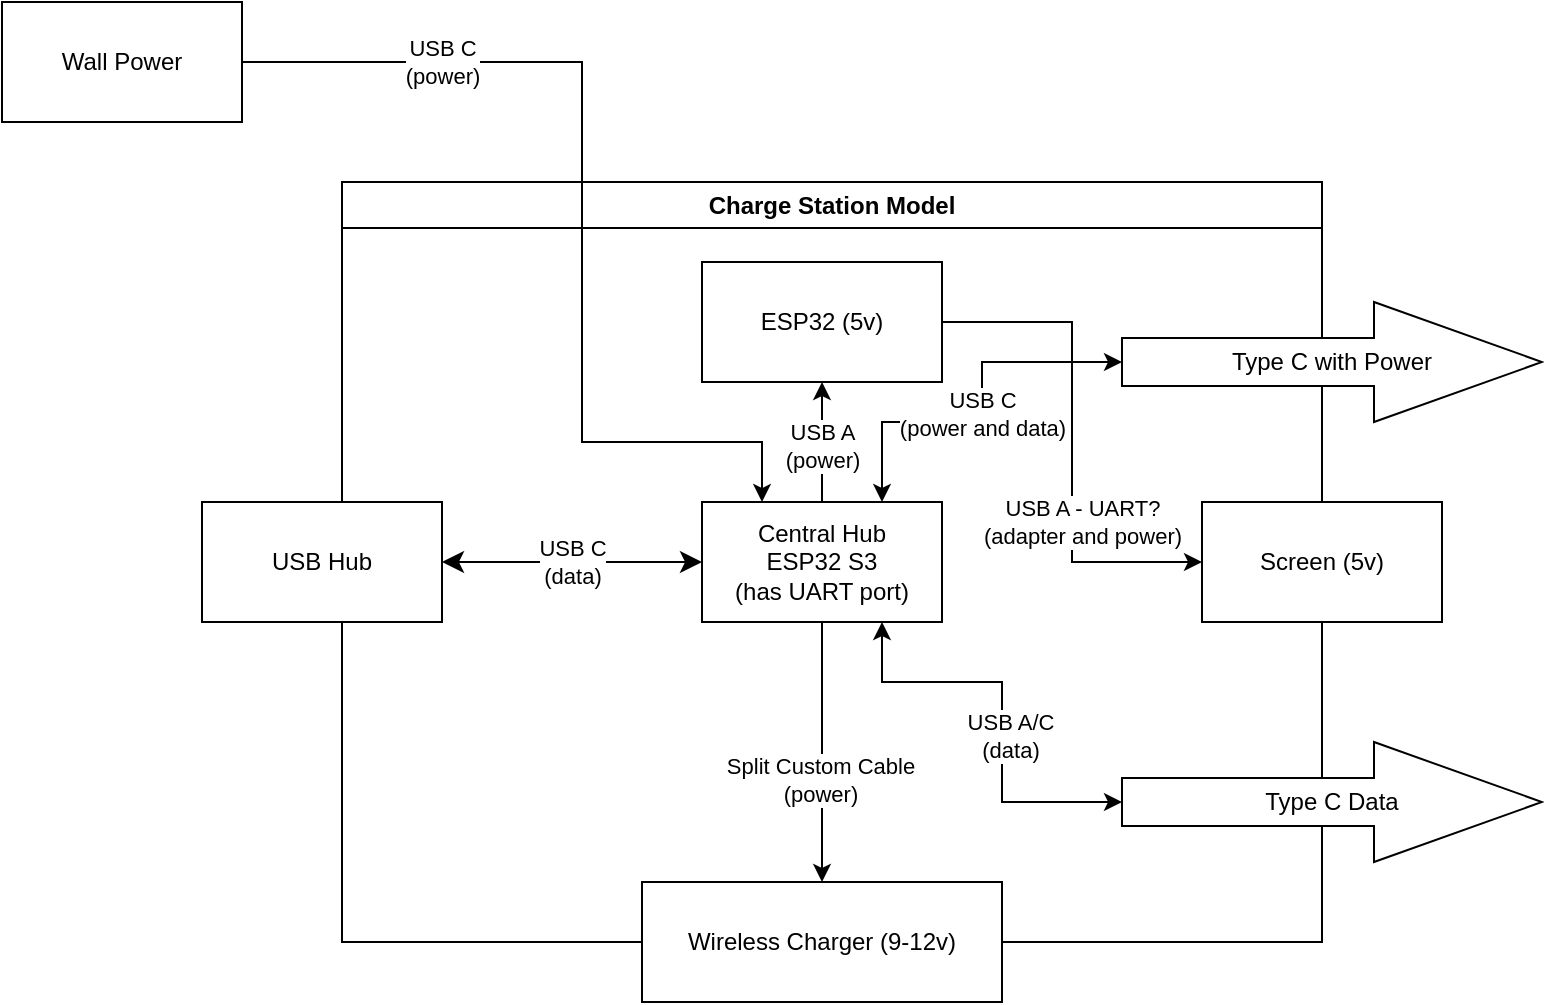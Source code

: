 <mxfile version="24.2.5" type="device" pages="2">
  <diagram name="original" id="imuEBFVDor4QbdWIn-XX">
    <mxGraphModel dx="1434" dy="854" grid="1" gridSize="10" guides="1" tooltips="1" connect="1" arrows="1" fold="1" page="1" pageScale="1" pageWidth="850" pageHeight="1100" math="0" shadow="0">
      <root>
        <mxCell id="0" />
        <mxCell id="1" parent="0" />
        <mxCell id="QfkMdHndaiRPbFhAJhWu-2" value="Charge Station Model" style="swimlane;whiteSpace=wrap;html=1;" parent="1" vertex="1">
          <mxGeometry x="200" y="130" width="490" height="380" as="geometry" />
        </mxCell>
        <mxCell id="QfkMdHndaiRPbFhAJhWu-8" value="Wireless Charger (9-12&lt;span style=&quot;background-color: initial;&quot;&gt;v)&lt;/span&gt;" style="rounded=0;whiteSpace=wrap;html=1;" parent="QfkMdHndaiRPbFhAJhWu-2" vertex="1">
          <mxGeometry x="150" y="350" width="180" height="60" as="geometry" />
        </mxCell>
        <mxCell id="QfkMdHndaiRPbFhAJhWu-9" value="ESP32 (5v)" style="whiteSpace=wrap;html=1;" parent="QfkMdHndaiRPbFhAJhWu-2" vertex="1">
          <mxGeometry x="180" y="40" width="120" height="60" as="geometry" />
        </mxCell>
        <mxCell id="QfkMdHndaiRPbFhAJhWu-17" style="edgeStyle=orthogonalEdgeStyle;rounded=0;orthogonalLoop=1;jettySize=auto;html=1;exitX=0.5;exitY=0;exitDx=0;exitDy=0;entryX=0.5;entryY=1;entryDx=0;entryDy=0;" parent="QfkMdHndaiRPbFhAJhWu-2" source="QfkMdHndaiRPbFhAJhWu-11" target="QfkMdHndaiRPbFhAJhWu-9" edge="1">
          <mxGeometry relative="1" as="geometry" />
        </mxCell>
        <mxCell id="QfkMdHndaiRPbFhAJhWu-18" value="USB A&lt;div&gt;(power)&lt;/div&gt;" style="edgeLabel;html=1;align=center;verticalAlign=middle;resizable=0;points=[];" parent="QfkMdHndaiRPbFhAJhWu-17" vertex="1" connectable="0">
          <mxGeometry x="-0.044" y="-3" relative="1" as="geometry">
            <mxPoint x="-3" as="offset" />
          </mxGeometry>
        </mxCell>
        <mxCell id="QfkMdHndaiRPbFhAJhWu-22" style="edgeStyle=orthogonalEdgeStyle;rounded=0;orthogonalLoop=1;jettySize=auto;html=1;exitX=1;exitY=0.5;exitDx=0;exitDy=0;entryX=0;entryY=0.5;entryDx=0;entryDy=0;" parent="QfkMdHndaiRPbFhAJhWu-2" source="QfkMdHndaiRPbFhAJhWu-9" target="QfkMdHndaiRPbFhAJhWu-7" edge="1">
          <mxGeometry relative="1" as="geometry" />
        </mxCell>
        <mxCell id="QfkMdHndaiRPbFhAJhWu-23" value="USB A - UART?&lt;div&gt;(adapter and power)&lt;/div&gt;" style="edgeLabel;html=1;align=center;verticalAlign=middle;resizable=0;points=[];" parent="QfkMdHndaiRPbFhAJhWu-22" vertex="1" connectable="0">
          <mxGeometry x="0.051" y="-1" relative="1" as="geometry">
            <mxPoint x="6" y="33" as="offset" />
          </mxGeometry>
        </mxCell>
        <mxCell id="QfkMdHndaiRPbFhAJhWu-34" style="edgeStyle=orthogonalEdgeStyle;rounded=0;orthogonalLoop=1;jettySize=auto;html=1;exitX=0.5;exitY=1;exitDx=0;exitDy=0;entryX=0.5;entryY=0;entryDx=0;entryDy=0;" parent="QfkMdHndaiRPbFhAJhWu-2" source="QfkMdHndaiRPbFhAJhWu-11" target="QfkMdHndaiRPbFhAJhWu-8" edge="1">
          <mxGeometry relative="1" as="geometry" />
        </mxCell>
        <mxCell id="QfkMdHndaiRPbFhAJhWu-35" value="Split Custom Cable&lt;div&gt;(power)&lt;/div&gt;" style="edgeLabel;html=1;align=center;verticalAlign=middle;resizable=0;points=[];" parent="QfkMdHndaiRPbFhAJhWu-34" vertex="1" connectable="0">
          <mxGeometry x="0.213" y="-1" relative="1" as="geometry">
            <mxPoint as="offset" />
          </mxGeometry>
        </mxCell>
        <mxCell id="QfkMdHndaiRPbFhAJhWu-11" value="Central Hub&lt;div&gt;ESP32 S3&lt;/div&gt;&lt;div&gt;(has UART port)&lt;/div&gt;" style="whiteSpace=wrap;html=1;" parent="QfkMdHndaiRPbFhAJhWu-2" vertex="1">
          <mxGeometry x="180" y="160" width="120" height="60" as="geometry" />
        </mxCell>
        <mxCell id="QfkMdHndaiRPbFhAJhWu-7" value="Screen (5v)" style="rounded=0;whiteSpace=wrap;html=1;" parent="QfkMdHndaiRPbFhAJhWu-2" vertex="1">
          <mxGeometry x="430" y="160" width="120" height="60" as="geometry" />
        </mxCell>
        <mxCell id="QfkMdHndaiRPbFhAJhWu-13" value="Type C with Power" style="shape=singleArrow;whiteSpace=wrap;html=1;arrowWidth=0.4;arrowSize=0.4;" parent="1" vertex="1">
          <mxGeometry x="590" y="190" width="210" height="60" as="geometry" />
        </mxCell>
        <mxCell id="QfkMdHndaiRPbFhAJhWu-14" value="Type C Data" style="shape=singleArrow;whiteSpace=wrap;html=1;arrowWidth=0.4;arrowSize=0.4;" parent="1" vertex="1">
          <mxGeometry x="590" y="410" width="210" height="60" as="geometry" />
        </mxCell>
        <mxCell id="QfkMdHndaiRPbFhAJhWu-10" value="USB Hub" style="whiteSpace=wrap;html=1;" parent="1" vertex="1">
          <mxGeometry x="130" y="290" width="120" height="60" as="geometry" />
        </mxCell>
        <mxCell id="QfkMdHndaiRPbFhAJhWu-16" style="edgeStyle=orthogonalEdgeStyle;rounded=0;orthogonalLoop=1;jettySize=auto;html=1;exitX=1;exitY=0.5;exitDx=0;exitDy=0;entryX=0.25;entryY=0;entryDx=0;entryDy=0;" parent="1" source="QfkMdHndaiRPbFhAJhWu-15" target="QfkMdHndaiRPbFhAJhWu-11" edge="1">
          <mxGeometry relative="1" as="geometry">
            <Array as="points">
              <mxPoint x="320" y="70" />
              <mxPoint x="320" y="260" />
              <mxPoint x="410" y="260" />
            </Array>
          </mxGeometry>
        </mxCell>
        <mxCell id="QfkMdHndaiRPbFhAJhWu-36" value="USB C&lt;div&gt;(power)&lt;/div&gt;" style="edgeLabel;html=1;align=center;verticalAlign=middle;resizable=0;points=[];" parent="QfkMdHndaiRPbFhAJhWu-16" vertex="1" connectable="0">
          <mxGeometry x="-0.151" y="3" relative="1" as="geometry">
            <mxPoint x="-73" y="-34" as="offset" />
          </mxGeometry>
        </mxCell>
        <mxCell id="QfkMdHndaiRPbFhAJhWu-15" value="Wall Power" style="whiteSpace=wrap;html=1;" parent="1" vertex="1">
          <mxGeometry x="30" y="40" width="120" height="60" as="geometry" />
        </mxCell>
        <mxCell id="QfkMdHndaiRPbFhAJhWu-21" value="USB C&lt;div&gt;(data)&lt;/div&gt;" style="edgeStyle=none;orthogonalLoop=1;jettySize=auto;html=1;endArrow=classic;startArrow=classic;endSize=8;startSize=8;rounded=0;entryX=0;entryY=0.5;entryDx=0;entryDy=0;exitX=1;exitY=0.5;exitDx=0;exitDy=0;" parent="1" source="QfkMdHndaiRPbFhAJhWu-10" target="QfkMdHndaiRPbFhAJhWu-11" edge="1">
          <mxGeometry width="100" relative="1" as="geometry">
            <mxPoint x="240" y="350" as="sourcePoint" />
            <mxPoint x="340" y="350" as="targetPoint" />
            <Array as="points" />
          </mxGeometry>
        </mxCell>
        <mxCell id="QfkMdHndaiRPbFhAJhWu-24" style="edgeStyle=orthogonalEdgeStyle;rounded=0;orthogonalLoop=1;jettySize=auto;html=1;exitX=0.75;exitY=1;exitDx=0;exitDy=0;entryX=0;entryY=0.5;entryDx=0;entryDy=0;entryPerimeter=0;startArrow=classic;startFill=1;" parent="1" source="QfkMdHndaiRPbFhAJhWu-11" target="QfkMdHndaiRPbFhAJhWu-14" edge="1">
          <mxGeometry relative="1" as="geometry">
            <Array as="points">
              <mxPoint x="470" y="380" />
              <mxPoint x="530" y="380" />
              <mxPoint x="530" y="440" />
            </Array>
          </mxGeometry>
        </mxCell>
        <mxCell id="QfkMdHndaiRPbFhAJhWu-26" value="USB A/C&lt;div&gt;(data)&lt;/div&gt;" style="edgeLabel;html=1;align=center;verticalAlign=middle;resizable=0;points=[];" parent="QfkMdHndaiRPbFhAJhWu-24" vertex="1" connectable="0">
          <mxGeometry x="0.108" y="4" relative="1" as="geometry">
            <mxPoint as="offset" />
          </mxGeometry>
        </mxCell>
        <mxCell id="QfkMdHndaiRPbFhAJhWu-27" style="edgeStyle=orthogonalEdgeStyle;rounded=0;orthogonalLoop=1;jettySize=auto;html=1;exitX=0.75;exitY=0;exitDx=0;exitDy=0;entryX=0;entryY=0.5;entryDx=0;entryDy=0;entryPerimeter=0;startArrow=classic;startFill=1;" parent="1" source="QfkMdHndaiRPbFhAJhWu-11" target="QfkMdHndaiRPbFhAJhWu-13" edge="1">
          <mxGeometry relative="1" as="geometry">
            <Array as="points">
              <mxPoint x="470" y="250" />
              <mxPoint x="520" y="250" />
              <mxPoint x="520" y="220" />
            </Array>
          </mxGeometry>
        </mxCell>
        <mxCell id="QfkMdHndaiRPbFhAJhWu-33" value="USB C&lt;div&gt;(power and data)&lt;/div&gt;" style="edgeLabel;html=1;align=center;verticalAlign=middle;resizable=0;points=[];" parent="QfkMdHndaiRPbFhAJhWu-27" vertex="1" connectable="0">
          <mxGeometry x="0.009" y="2" relative="1" as="geometry">
            <mxPoint x="2" y="2" as="offset" />
          </mxGeometry>
        </mxCell>
      </root>
    </mxGraphModel>
  </diagram>
  <diagram name="alternative" id="o7gdwj7y3OTzQ0eh27kD">
    <mxGraphModel dx="989" dy="589" grid="1" gridSize="10" guides="1" tooltips="1" connect="1" arrows="1" fold="1" page="1" pageScale="1" pageWidth="850" pageHeight="1100" math="0" shadow="0">
      <root>
        <mxCell id="pW_5QN4K8f3bbnnkQmGC-0" />
        <mxCell id="pW_5QN4K8f3bbnnkQmGC-1" parent="pW_5QN4K8f3bbnnkQmGC-0" />
        <mxCell id="4nIYU3T68UQH246xSCdL-0" value="Charge Station Model" style="swimlane;whiteSpace=wrap;html=1;" vertex="1" parent="pW_5QN4K8f3bbnnkQmGC-1">
          <mxGeometry x="200" y="80" width="490" height="350" as="geometry" />
        </mxCell>
        <mxCell id="4nIYU3T68UQH246xSCdL-11" style="edgeStyle=orthogonalEdgeStyle;rounded=0;orthogonalLoop=1;jettySize=auto;html=1;exitX=1;exitY=0.5;exitDx=0;exitDy=0;" edge="1" parent="4nIYU3T68UQH246xSCdL-0" source="4nIYU3T68UQH246xSCdL-2">
          <mxGeometry relative="1" as="geometry">
            <mxPoint x="450" y="190" as="targetPoint" />
            <Array as="points">
              <mxPoint x="390" y="70" />
              <mxPoint x="390" y="190" />
              <mxPoint x="420" y="190" />
            </Array>
          </mxGeometry>
        </mxCell>
        <mxCell id="4nIYU3T68UQH246xSCdL-12" value="TX &amp;amp; RX Pins for display" style="edgeLabel;html=1;align=center;verticalAlign=middle;resizable=0;points=[];" vertex="1" connectable="0" parent="4nIYU3T68UQH246xSCdL-11">
          <mxGeometry x="-0.158" relative="1" as="geometry">
            <mxPoint x="5" y="44" as="offset" />
          </mxGeometry>
        </mxCell>
        <mxCell id="4nIYU3T68UQH246xSCdL-47" style="edgeStyle=orthogonalEdgeStyle;rounded=0;orthogonalLoop=1;jettySize=auto;html=1;exitX=0;exitY=0.25;exitDx=0;exitDy=0;entryX=1;entryY=0.5;entryDx=0;entryDy=0;" edge="1" parent="4nIYU3T68UQH246xSCdL-0" source="4nIYU3T68UQH246xSCdL-2" target="4nIYU3T68UQH246xSCdL-42">
          <mxGeometry relative="1" as="geometry" />
        </mxCell>
        <mxCell id="4nIYU3T68UQH246xSCdL-49" style="edgeStyle=orthogonalEdgeStyle;rounded=0;orthogonalLoop=1;jettySize=auto;html=1;exitX=0;exitY=0.75;exitDx=0;exitDy=0;entryX=1;entryY=0.5;entryDx=0;entryDy=0;" edge="1" parent="4nIYU3T68UQH246xSCdL-0" source="4nIYU3T68UQH246xSCdL-2" target="4nIYU3T68UQH246xSCdL-40">
          <mxGeometry relative="1" as="geometry" />
        </mxCell>
        <mxCell id="4nIYU3T68UQH246xSCdL-2" value="ESP32 S3" style="whiteSpace=wrap;html=1;" vertex="1" parent="4nIYU3T68UQH246xSCdL-0">
          <mxGeometry x="180" y="40" width="120" height="60" as="geometry" />
        </mxCell>
        <mxCell id="4nIYU3T68UQH246xSCdL-14" value="" style="edgeStyle=orthogonalEdgeStyle;rounded=0;orthogonalLoop=1;jettySize=auto;html=1;exitX=0;exitY=0.5;exitDx=0;exitDy=0;" edge="1" parent="4nIYU3T68UQH246xSCdL-0" source="4nIYU3T68UQH246xSCdL-33" target="4nIYU3T68UQH246xSCdL-13">
          <mxGeometry relative="1" as="geometry">
            <mxPoint x="110" y="190" as="sourcePoint" />
          </mxGeometry>
        </mxCell>
        <mxCell id="4nIYU3T68UQH246xSCdL-13" value="User Accessible" style="whiteSpace=wrap;html=1;" vertex="1" parent="4nIYU3T68UQH246xSCdL-0">
          <mxGeometry x="-55" y="180" width="110" height="40" as="geometry" />
        </mxCell>
        <mxCell id="4nIYU3T68UQH246xSCdL-28" style="edgeStyle=orthogonalEdgeStyle;rounded=0;orthogonalLoop=1;jettySize=auto;html=1;exitX=0.25;exitY=0;exitDx=0;exitDy=0;entryX=0.75;entryY=1;entryDx=0;entryDy=0;" edge="1" parent="4nIYU3T68UQH246xSCdL-0" source="4nIYU3T68UQH246xSCdL-25" target="4nIYU3T68UQH246xSCdL-2">
          <mxGeometry relative="1" as="geometry" />
        </mxCell>
        <mxCell id="4nIYU3T68UQH246xSCdL-29" value="5V" style="edgeLabel;html=1;align=center;verticalAlign=middle;resizable=0;points=[];" vertex="1" connectable="0" parent="4nIYU3T68UQH246xSCdL-28">
          <mxGeometry x="0.323" y="2" relative="1" as="geometry">
            <mxPoint as="offset" />
          </mxGeometry>
        </mxCell>
        <mxCell id="4nIYU3T68UQH246xSCdL-37" style="edgeStyle=orthogonalEdgeStyle;rounded=0;orthogonalLoop=1;jettySize=auto;html=1;exitX=1;exitY=0.5;exitDx=0;exitDy=0;entryX=0;entryY=0.5;entryDx=0;entryDy=0;" edge="1" parent="4nIYU3T68UQH246xSCdL-0" source="4nIYU3T68UQH246xSCdL-25" target="4nIYU3T68UQH246xSCdL-36">
          <mxGeometry relative="1" as="geometry" />
        </mxCell>
        <mxCell id="4nIYU3T68UQH246xSCdL-38" value="5V" style="edgeLabel;html=1;align=center;verticalAlign=middle;resizable=0;points=[];" vertex="1" connectable="0" parent="4nIYU3T68UQH246xSCdL-37">
          <mxGeometry x="-0.47" y="1" relative="1" as="geometry">
            <mxPoint as="offset" />
          </mxGeometry>
        </mxCell>
        <mxCell id="4nIYU3T68UQH246xSCdL-25" value="Converter Wall to 5V" style="whiteSpace=wrap;html=1;" vertex="1" parent="4nIYU3T68UQH246xSCdL-0">
          <mxGeometry x="280" y="165" width="70" height="50" as="geometry" />
        </mxCell>
        <mxCell id="4nIYU3T68UQH246xSCdL-36" value="Screen" style="whiteSpace=wrap;html=1;" vertex="1" parent="4nIYU3T68UQH246xSCdL-0">
          <mxGeometry x="450" y="170" width="70" height="40" as="geometry" />
        </mxCell>
        <mxCell id="4nIYU3T68UQH246xSCdL-33" value="USB C Hub" style="whiteSpace=wrap;html=1;" vertex="1" parent="4nIYU3T68UQH246xSCdL-0">
          <mxGeometry x="160" y="170" width="70" height="40" as="geometry" />
        </mxCell>
        <mxCell id="4nIYU3T68UQH246xSCdL-44" value="Speaker 1" style="whiteSpace=wrap;html=1;" vertex="1" parent="4nIYU3T68UQH246xSCdL-0">
          <mxGeometry x="-25" y="40" width="50" height="30" as="geometry" />
        </mxCell>
        <mxCell id="4nIYU3T68UQH246xSCdL-46" value="Speaker 2" style="whiteSpace=wrap;html=1;" vertex="1" parent="4nIYU3T68UQH246xSCdL-0">
          <mxGeometry x="-25" y="90" width="50" height="30" as="geometry" />
        </mxCell>
        <mxCell id="4nIYU3T68UQH246xSCdL-48" style="edgeStyle=orthogonalEdgeStyle;rounded=0;orthogonalLoop=1;jettySize=auto;html=1;exitX=0;exitY=0.5;exitDx=0;exitDy=0;" edge="1" parent="4nIYU3T68UQH246xSCdL-0" source="4nIYU3T68UQH246xSCdL-42" target="4nIYU3T68UQH246xSCdL-44">
          <mxGeometry relative="1" as="geometry" />
        </mxCell>
        <mxCell id="4nIYU3T68UQH246xSCdL-42" value="DAC 1" style="whiteSpace=wrap;html=1;" vertex="1" parent="4nIYU3T68UQH246xSCdL-0">
          <mxGeometry x="70" y="40" width="50" height="30" as="geometry" />
        </mxCell>
        <mxCell id="4nIYU3T68UQH246xSCdL-50" style="edgeStyle=orthogonalEdgeStyle;rounded=0;orthogonalLoop=1;jettySize=auto;html=1;exitX=0;exitY=0.5;exitDx=0;exitDy=0;entryX=1;entryY=0.5;entryDx=0;entryDy=0;" edge="1" parent="4nIYU3T68UQH246xSCdL-0" source="4nIYU3T68UQH246xSCdL-40" target="4nIYU3T68UQH246xSCdL-46">
          <mxGeometry relative="1" as="geometry" />
        </mxCell>
        <mxCell id="4nIYU3T68UQH246xSCdL-40" value="DAC 2" style="whiteSpace=wrap;html=1;" vertex="1" parent="4nIYU3T68UQH246xSCdL-0">
          <mxGeometry x="70" y="90" width="50" height="30" as="geometry" />
        </mxCell>
        <mxCell id="4nIYU3T68UQH246xSCdL-15" value="Wall Power" style="whiteSpace=wrap;html=1;" vertex="1" parent="4nIYU3T68UQH246xSCdL-0">
          <mxGeometry x="-50" y="290" width="100" height="40" as="geometry" />
        </mxCell>
        <mxCell id="4nIYU3T68UQH246xSCdL-21" style="edgeStyle=orthogonalEdgeStyle;rounded=0;orthogonalLoop=1;jettySize=auto;html=1;exitX=1;exitY=0.5;exitDx=0;exitDy=0;entryX=0.5;entryY=1;entryDx=0;entryDy=0;" edge="1" parent="4nIYU3T68UQH246xSCdL-0" source="4nIYU3T68UQH246xSCdL-15" target="4nIYU3T68UQH246xSCdL-33">
          <mxGeometry relative="1" as="geometry">
            <mxPoint x="210.0" y="220.0" as="targetPoint" />
            <Array as="points">
              <mxPoint x="50" y="300" />
              <mxPoint x="70" y="300" />
              <mxPoint x="70" y="240" />
              <mxPoint x="195" y="240" />
            </Array>
          </mxGeometry>
        </mxCell>
        <mxCell id="4nIYU3T68UQH246xSCdL-24" value="USB C power" style="edgeLabel;html=1;align=center;verticalAlign=middle;resizable=0;points=[];" vertex="1" connectable="0" parent="4nIYU3T68UQH246xSCdL-21">
          <mxGeometry x="0.255" y="-3" relative="1" as="geometry">
            <mxPoint y="-3" as="offset" />
          </mxGeometry>
        </mxCell>
        <mxCell id="4nIYU3T68UQH246xSCdL-34" style="edgeStyle=orthogonalEdgeStyle;rounded=0;orthogonalLoop=1;jettySize=auto;html=1;exitX=1;exitY=0.5;exitDx=0;exitDy=0;entryX=0.5;entryY=1;entryDx=0;entryDy=0;" edge="1" parent="4nIYU3T68UQH246xSCdL-0" source="4nIYU3T68UQH246xSCdL-15" target="4nIYU3T68UQH246xSCdL-25">
          <mxGeometry relative="1" as="geometry" />
        </mxCell>
        <mxCell id="4nIYU3T68UQH246xSCdL-1" value="Wireless Charger (9-12&lt;span style=&quot;background-color: initial;&quot;&gt;v)&lt;/span&gt;" style="rounded=0;whiteSpace=wrap;html=1;" vertex="1" parent="pW_5QN4K8f3bbnnkQmGC-1">
          <mxGeometry x="370" y="410" width="110" height="40" as="geometry" />
        </mxCell>
        <mxCell id="4nIYU3T68UQH246xSCdL-52" style="edgeStyle=orthogonalEdgeStyle;rounded=0;orthogonalLoop=1;jettySize=auto;html=1;exitX=1;exitY=0.75;exitDx=0;exitDy=0;entryX=0;entryY=0.25;entryDx=0;entryDy=0;" edge="1" parent="pW_5QN4K8f3bbnnkQmGC-1" source="4nIYU3T68UQH246xSCdL-15" target="4nIYU3T68UQH246xSCdL-1">
          <mxGeometry relative="1" as="geometry" />
        </mxCell>
        <mxCell id="4nIYU3T68UQH246xSCdL-53" value="12V Converter" style="edgeLabel;html=1;align=center;verticalAlign=middle;resizable=0;points=[];" vertex="1" connectable="0" parent="4nIYU3T68UQH246xSCdL-52">
          <mxGeometry x="-0.025" y="2" relative="1" as="geometry">
            <mxPoint as="offset" />
          </mxGeometry>
        </mxCell>
      </root>
    </mxGraphModel>
  </diagram>
</mxfile>
